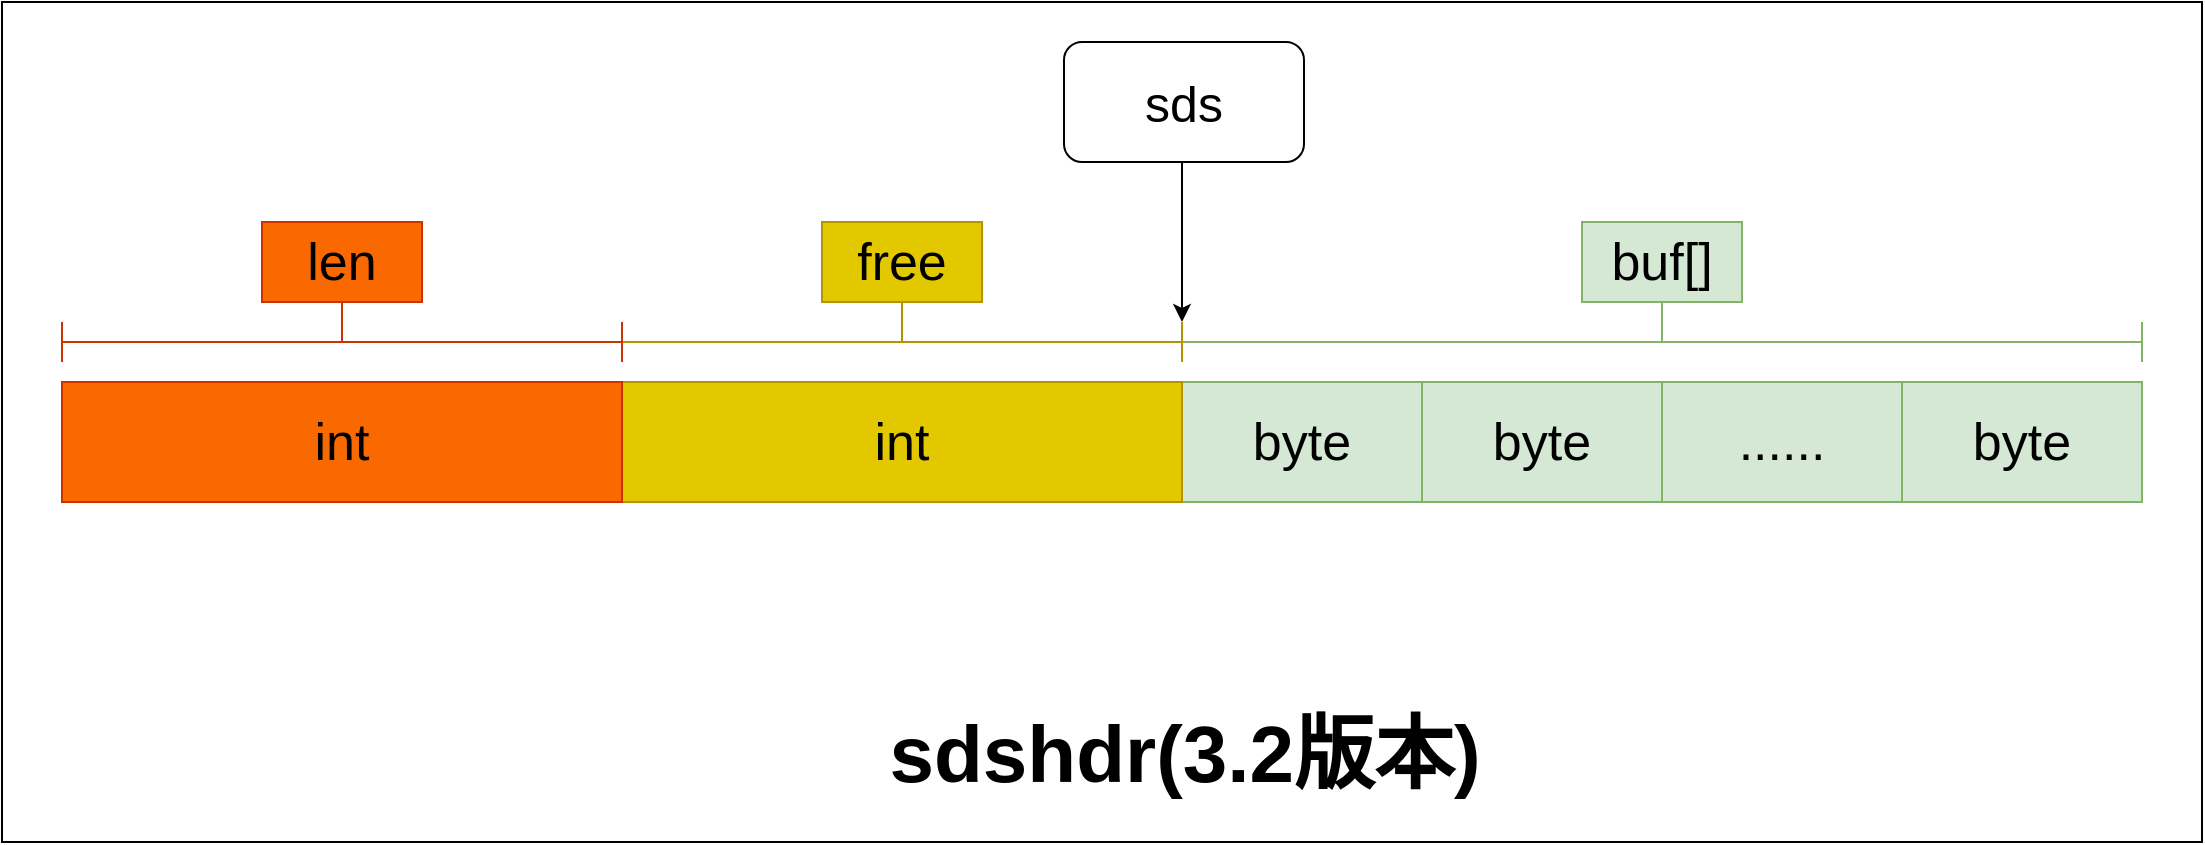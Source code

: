<mxfile version="14.6.13" type="device" pages="5"><diagram name="sdshdr" id="2MSjoZ-vF4LpHWRaCniX"><mxGraphModel dx="1913" dy="806" grid="1" gridSize="10" guides="1" tooltips="1" connect="1" arrows="1" fold="1" page="1" pageScale="1" pageWidth="827" pageHeight="1169" math="0" shadow="0"><root><mxCell id="pzpo1FbPVHvZOeS5wjVO-0"/><mxCell id="pzpo1FbPVHvZOeS5wjVO-1" parent="pzpo1FbPVHvZOeS5wjVO-0"/><mxCell id="V4ckOnyN42uvN6P5K-R8-0" value="" style="rounded=0;whiteSpace=wrap;html=1;" parent="pzpo1FbPVHvZOeS5wjVO-1" vertex="1"><mxGeometry x="-590" y="80" width="1100" height="420" as="geometry"/></mxCell><mxCell id="pzpo1FbPVHvZOeS5wjVO-2" value="byte" style="rounded=0;whiteSpace=wrap;html=1;fillColor=#d5e8d4;strokeColor=#82b366;fontSize=26;" parent="pzpo1FbPVHvZOeS5wjVO-1" vertex="1"><mxGeometry y="270" width="120" height="60" as="geometry"/></mxCell><mxCell id="pzpo1FbPVHvZOeS5wjVO-3" value="byte" style="rounded=0;whiteSpace=wrap;html=1;fillColor=#d5e8d4;strokeColor=#82b366;fontSize=26;" parent="pzpo1FbPVHvZOeS5wjVO-1" vertex="1"><mxGeometry x="120" y="270" width="120" height="60" as="geometry"/></mxCell><mxCell id="pzpo1FbPVHvZOeS5wjVO-4" value="&lt;span style=&quot;font-size: 26px;&quot;&gt;......&lt;/span&gt;" style="rounded=0;whiteSpace=wrap;html=1;fillColor=#d5e8d4;strokeColor=#82b366;fontSize=26;" parent="pzpo1FbPVHvZOeS5wjVO-1" vertex="1"><mxGeometry x="240" y="270" width="120" height="60" as="geometry"/></mxCell><mxCell id="pzpo1FbPVHvZOeS5wjVO-5" value="byte" style="rounded=0;whiteSpace=wrap;html=1;fillColor=#d5e8d4;strokeColor=#82b366;fontSize=26;" parent="pzpo1FbPVHvZOeS5wjVO-1" vertex="1"><mxGeometry x="360" y="270" width="120" height="60" as="geometry"/></mxCell><mxCell id="pzpo1FbPVHvZOeS5wjVO-6" value="" style="shape=crossbar;whiteSpace=wrap;html=1;rounded=1;fillColor=#d5e8d4;strokeColor=#82b366;" parent="pzpo1FbPVHvZOeS5wjVO-1" vertex="1"><mxGeometry y="240" width="480" height="20" as="geometry"/></mxCell><mxCell id="pzpo1FbPVHvZOeS5wjVO-7" value="" style="line;strokeWidth=1;direction=south;html=1;fillColor=#d5e8d4;strokeColor=#82b366;" parent="pzpo1FbPVHvZOeS5wjVO-1" vertex="1"><mxGeometry x="235" y="230" width="10" height="20" as="geometry"/></mxCell><mxCell id="pzpo1FbPVHvZOeS5wjVO-9" value="" style="shape=crossbar;whiteSpace=wrap;html=1;rounded=1;fillColor=#e3c800;strokeColor=#B09500;fontColor=#000000;" parent="pzpo1FbPVHvZOeS5wjVO-1" vertex="1"><mxGeometry x="-280" y="240" width="280" height="20" as="geometry"/></mxCell><mxCell id="pzpo1FbPVHvZOeS5wjVO-10" value="" style="line;strokeWidth=1;direction=south;html=1;fillColor=#e3c800;strokeColor=#B09500;fontColor=#000000;" parent="pzpo1FbPVHvZOeS5wjVO-1" vertex="1"><mxGeometry x="-145" y="230" width="10" height="20" as="geometry"/></mxCell><mxCell id="pzpo1FbPVHvZOeS5wjVO-11" value="&lt;font style=&quot;font-size: 26px&quot;&gt;buf[]&lt;/font&gt;" style="rounded=0;whiteSpace=wrap;html=1;strokeWidth=1;fillColor=#d5e8d4;strokeColor=#82b366;" parent="pzpo1FbPVHvZOeS5wjVO-1" vertex="1"><mxGeometry x="200" y="190" width="80" height="40" as="geometry"/></mxCell><mxCell id="pzpo1FbPVHvZOeS5wjVO-12" value="&lt;font style=&quot;font-size: 26px&quot;&gt;free&lt;/font&gt;" style="rounded=0;whiteSpace=wrap;html=1;strokeWidth=1;fillColor=#e3c800;strokeColor=#B09500;fontColor=#000000;" parent="pzpo1FbPVHvZOeS5wjVO-1" vertex="1"><mxGeometry x="-180" y="190" width="80" height="40" as="geometry"/></mxCell><mxCell id="pzpo1FbPVHvZOeS5wjVO-28" value="sdshdr(3.2版本)" style="text;html=1;align=center;verticalAlign=middle;resizable=0;points=[];autosize=1;strokeColor=none;fontSize=40;fontStyle=1" parent="pzpo1FbPVHvZOeS5wjVO-1" vertex="1"><mxGeometry x="-154" y="430" width="310" height="50" as="geometry"/></mxCell><mxCell id="pzpo1FbPVHvZOeS5wjVO-31" value="int" style="rounded=0;whiteSpace=wrap;html=1;fillColor=#e3c800;strokeColor=#B09500;fontSize=26;fontColor=#000000;" parent="pzpo1FbPVHvZOeS5wjVO-1" vertex="1"><mxGeometry x="-280" y="270" width="280" height="60" as="geometry"/></mxCell><mxCell id="pzpo1FbPVHvZOeS5wjVO-32" value="int" style="rounded=0;whiteSpace=wrap;html=1;fillColor=#fa6800;strokeColor=#C73500;fontSize=26;fontColor=#000000;" parent="pzpo1FbPVHvZOeS5wjVO-1" vertex="1"><mxGeometry x="-560" y="270" width="280" height="60" as="geometry"/></mxCell><mxCell id="pzpo1FbPVHvZOeS5wjVO-33" value="" style="shape=crossbar;whiteSpace=wrap;html=1;rounded=1;fillColor=#fa6800;strokeColor=#C73500;fontColor=#000000;" parent="pzpo1FbPVHvZOeS5wjVO-1" vertex="1"><mxGeometry x="-560" y="240" width="280" height="20" as="geometry"/></mxCell><mxCell id="pzpo1FbPVHvZOeS5wjVO-34" value="" style="line;strokeWidth=1;direction=south;html=1;fillColor=#fa6800;strokeColor=#C73500;fontColor=#000000;" parent="pzpo1FbPVHvZOeS5wjVO-1" vertex="1"><mxGeometry x="-425" y="230" width="10" height="20" as="geometry"/></mxCell><mxCell id="pzpo1FbPVHvZOeS5wjVO-35" value="&lt;font style=&quot;font-size: 26px&quot;&gt;len&lt;/font&gt;" style="rounded=0;whiteSpace=wrap;html=1;strokeWidth=1;fillColor=#fa6800;strokeColor=#C73500;fontColor=#000000;" parent="pzpo1FbPVHvZOeS5wjVO-1" vertex="1"><mxGeometry x="-460" y="190" width="80" height="40" as="geometry"/></mxCell><mxCell id="9eRJa3j8ynMV4EvzaJ-_-0" value="" style="endArrow=classic;html=1;fontSize=25;" parent="pzpo1FbPVHvZOeS5wjVO-1" edge="1"><mxGeometry width="50" height="50" relative="1" as="geometry"><mxPoint y="160" as="sourcePoint"/><mxPoint y="240" as="targetPoint"/></mxGeometry></mxCell><mxCell id="9eRJa3j8ynMV4EvzaJ-_-3" value="sds" style="rounded=1;whiteSpace=wrap;html=1;fontSize=25;" parent="pzpo1FbPVHvZOeS5wjVO-1" vertex="1"><mxGeometry x="-59" y="100" width="120" height="60" as="geometry"/></mxCell></root></mxGraphModel></diagram><diagram id="qg0SkP88MYMAP110nfMS" name="sdshdr5"><mxGraphModel dx="2500" dy="896" grid="1" gridSize="10" guides="1" tooltips="1" connect="1" arrows="1" fold="1" page="1" pageScale="1" pageWidth="827" pageHeight="1169" math="0" shadow="0"><root><mxCell id="0"/><mxCell id="1" parent="0"/><mxCell id="TffsrV82GHXBPlZpW_ZV-2" value="" style="rounded=0;whiteSpace=wrap;html=1;" vertex="1" parent="1"><mxGeometry x="-580" y="120" width="1120" height="730" as="geometry"/></mxCell><mxCell id="WV81_5AQ1dYm98cm-S4--6" value="byte" style="rounded=0;whiteSpace=wrap;html=1;fillColor=#d5e8d4;strokeColor=#82b366;fontSize=26;" parent="1" vertex="1"><mxGeometry x="40" y="310" width="120" height="60" as="geometry"/></mxCell><mxCell id="WV81_5AQ1dYm98cm-S4--7" value="byte" style="rounded=0;whiteSpace=wrap;html=1;fillColor=#d5e8d4;strokeColor=#82b366;fontSize=26;" parent="1" vertex="1"><mxGeometry x="160" y="310" width="120" height="60" as="geometry"/></mxCell><mxCell id="WV81_5AQ1dYm98cm-S4--8" value="&lt;span style=&quot;font-size: 26px;&quot;&gt;......&lt;/span&gt;" style="rounded=0;whiteSpace=wrap;html=1;fillColor=#d5e8d4;strokeColor=#82b366;fontSize=26;" parent="1" vertex="1"><mxGeometry x="280" y="310" width="120" height="60" as="geometry"/></mxCell><mxCell id="WV81_5AQ1dYm98cm-S4--9" value="byte" style="rounded=0;whiteSpace=wrap;html=1;fillColor=#d5e8d4;strokeColor=#82b366;fontSize=26;" parent="1" vertex="1"><mxGeometry x="400" y="310" width="120" height="60" as="geometry"/></mxCell><mxCell id="WV81_5AQ1dYm98cm-S4--10" value="" style="shape=crossbar;whiteSpace=wrap;html=1;rounded=1;fillColor=#d5e8d4;strokeColor=#82b366;" parent="1" vertex="1"><mxGeometry x="40" y="280" width="480" height="20" as="geometry"/></mxCell><mxCell id="WV81_5AQ1dYm98cm-S4--12" value="" style="line;strokeWidth=1;direction=south;html=1;fillColor=#d5e8d4;strokeColor=#82b366;" parent="1" vertex="1"><mxGeometry x="275" y="270" width="10" height="20" as="geometry"/></mxCell><mxCell id="WV81_5AQ1dYm98cm-S4--14" value="byte" style="rounded=0;whiteSpace=wrap;html=1;fillColor=#f8cecc;strokeColor=#b85450;fontSize=26;" parent="1" vertex="1"><mxGeometry x="-80" y="310" width="120" height="60" as="geometry"/></mxCell><mxCell id="WV81_5AQ1dYm98cm-S4--15" value="" style="shape=crossbar;whiteSpace=wrap;html=1;rounded=1;fillColor=#f8cecc;strokeColor=#b85450;" parent="1" vertex="1"><mxGeometry x="-80" y="280" width="120" height="20" as="geometry"/></mxCell><mxCell id="WV81_5AQ1dYm98cm-S4--16" value="" style="line;strokeWidth=1;direction=south;html=1;fillColor=#f8cecc;strokeColor=#b85450;" parent="1" vertex="1"><mxGeometry x="-25" y="270" width="10" height="20" as="geometry"/></mxCell><mxCell id="WV81_5AQ1dYm98cm-S4--17" value="&lt;font style=&quot;font-size: 26px&quot;&gt;buf[]&lt;/font&gt;" style="rounded=0;whiteSpace=wrap;html=1;strokeWidth=1;fillColor=#d5e8d4;strokeColor=#82b366;" parent="1" vertex="1"><mxGeometry x="240" y="230" width="80" height="40" as="geometry"/></mxCell><mxCell id="WV81_5AQ1dYm98cm-S4--18" value="&lt;font style=&quot;font-size: 26px&quot;&gt;flags&lt;/font&gt;" style="rounded=0;whiteSpace=wrap;html=1;strokeWidth=1;fillColor=#f8cecc;strokeColor=#b85450;" parent="1" vertex="1"><mxGeometry x="-60" y="230" width="80" height="40" as="geometry"/></mxCell><mxCell id="WV81_5AQ1dYm98cm-S4--19" value="bit" style="rounded=0;whiteSpace=wrap;html=1;fillColor=#e1d5e7;strokeColor=#9673a6;fontSize=26;" parent="1" vertex="1"><mxGeometry x="-560" y="585" width="120" height="60" as="geometry"/></mxCell><mxCell id="WV81_5AQ1dYm98cm-S4--20" value="bit" style="rounded=0;whiteSpace=wrap;html=1;fillColor=#e1d5e7;strokeColor=#9673a6;fontSize=26;" parent="1" vertex="1"><mxGeometry x="-440" y="585" width="120" height="60" as="geometry"/></mxCell><mxCell id="WV81_5AQ1dYm98cm-S4--21" value="bit" style="rounded=0;whiteSpace=wrap;html=1;fillColor=#e1d5e7;strokeColor=#9673a6;fontSize=26;" parent="1" vertex="1"><mxGeometry x="-320" y="585" width="120" height="60" as="geometry"/></mxCell><mxCell id="WV81_5AQ1dYm98cm-S4--22" value="0" style="rounded=0;whiteSpace=wrap;html=1;fillColor=#ffe6cc;strokeColor=#d79b00;fontSize=26;" parent="1" vertex="1"><mxGeometry x="280" y="585" width="120" height="60" as="geometry"/></mxCell><mxCell id="WV81_5AQ1dYm98cm-S4--23" value="bit" style="rounded=0;whiteSpace=wrap;html=1;fillColor=#e1d5e7;strokeColor=#9673a6;fontSize=26;" parent="1" vertex="1"><mxGeometry x="-200" y="585" width="120" height="60" as="geometry"/></mxCell><mxCell id="WV81_5AQ1dYm98cm-S4--24" value="bit" style="rounded=0;whiteSpace=wrap;html=1;fillColor=#e1d5e7;strokeColor=#9673a6;fontSize=26;" parent="1" vertex="1"><mxGeometry x="-80" y="585" width="120" height="60" as="geometry"/></mxCell><mxCell id="WV81_5AQ1dYm98cm-S4--25" value="0" style="rounded=0;whiteSpace=wrap;html=1;fillColor=#ffe6cc;strokeColor=#d79b00;fontSize=26;" parent="1" vertex="1"><mxGeometry x="160" y="585" width="120" height="60" as="geometry"/></mxCell><mxCell id="WV81_5AQ1dYm98cm-S4--26" value="0" style="rounded=0;whiteSpace=wrap;html=1;fillColor=#ffe6cc;strokeColor=#d79b00;fontSize=26;" parent="1" vertex="1"><mxGeometry x="40" y="585" width="120" height="60" as="geometry"/></mxCell><mxCell id="WV81_5AQ1dYm98cm-S4--29" value="" style="shape=crossbar;whiteSpace=wrap;html=1;rounded=1;fillColor=#e1d5e7;strokeColor=#9673a6;" parent="1" vertex="1"><mxGeometry x="-560" y="655" width="600" height="20" as="geometry"/></mxCell><mxCell id="WV81_5AQ1dYm98cm-S4--30" value="" style="line;strokeWidth=1;direction=south;html=1;fillColor=#e1d5e7;strokeColor=#9673a6;" parent="1" vertex="1"><mxGeometry x="-265" y="665" width="10" height="20" as="geometry"/></mxCell><mxCell id="WV81_5AQ1dYm98cm-S4--32" value="" style="shape=crossbar;whiteSpace=wrap;html=1;rounded=1;fillColor=#ffe6cc;strokeColor=#d79b00;" parent="1" vertex="1"><mxGeometry x="40" y="655" width="360" height="20" as="geometry"/></mxCell><mxCell id="WV81_5AQ1dYm98cm-S4--33" value="" style="line;strokeWidth=1;direction=south;html=1;fillColor=#ffe6cc;strokeColor=#d79b00;" parent="1" vertex="1"><mxGeometry x="215" y="665" width="10" height="20" as="geometry"/></mxCell><mxCell id="WV81_5AQ1dYm98cm-S4--36" value="" style="edgeStyle=elbowEdgeStyle;elbow=vertical;endArrow=classic;html=1;fontSize=26;exitX=0.5;exitY=0.5;exitDx=0;exitDy=0;entryX=0.5;entryY=0.5;entryDx=0;entryDy=0;entryPerimeter=0;exitPerimeter=0;" parent="1" source="WV81_5AQ1dYm98cm-S4--42" target="WV81_5AQ1dYm98cm-S4--40" edge="1"><mxGeometry width="50" height="50" relative="1" as="geometry"><mxPoint x="-40" y="430" as="sourcePoint"/><mxPoint x="-80.0" y="540" as="targetPoint"/></mxGeometry></mxCell><mxCell id="WV81_5AQ1dYm98cm-S4--37" value="&lt;font style=&quot;font-size: 26px&quot;&gt;type&lt;/font&gt;" style="rounded=0;whiteSpace=wrap;html=1;strokeWidth=1;fillColor=#ffe6cc;strokeColor=#d79b00;" parent="1" vertex="1"><mxGeometry x="180" y="685" width="80" height="40" as="geometry"/></mxCell><mxCell id="WV81_5AQ1dYm98cm-S4--38" value="&lt;font style=&quot;font-size: 26px&quot;&gt;len&lt;/font&gt;" style="rounded=0;whiteSpace=wrap;html=1;strokeWidth=1;fillColor=#e1d5e7;strokeColor=#9673a6;" parent="1" vertex="1"><mxGeometry x="-300" y="685" width="80" height="40" as="geometry"/></mxCell><mxCell id="WV81_5AQ1dYm98cm-S4--39" value="sdshdr5" style="text;html=1;align=center;verticalAlign=middle;resizable=0;points=[];autosize=1;strokeColor=none;fontSize=40;fontStyle=1" parent="1" vertex="1"><mxGeometry x="-84" y="790" width="170" height="50" as="geometry"/></mxCell><mxCell id="WV81_5AQ1dYm98cm-S4--40" value="" style="shape=crossbar;whiteSpace=wrap;html=1;rounded=1;fillColor=#000000;" parent="1" vertex="1"><mxGeometry x="-560" y="550" width="960" height="20" as="geometry"/></mxCell><mxCell id="WV81_5AQ1dYm98cm-S4--42" value="" style="shape=crossbar;whiteSpace=wrap;html=1;rounded=1;fillColor=#f8cecc;strokeColor=#b85450;" parent="1" vertex="1"><mxGeometry x="-80" y="380" width="120" height="20" as="geometry"/></mxCell><mxCell id="zrvc9ZxsmaCbb4Ec0gVY-1" value="" style="endArrow=classic;html=1;fontSize=25;entryX=1;entryY=0;entryDx=0;entryDy=0;entryPerimeter=0;" parent="1" target="WV81_5AQ1dYm98cm-S4--15" edge="1"><mxGeometry width="50" height="50" relative="1" as="geometry"><mxPoint x="40" y="200" as="sourcePoint"/><mxPoint x="44" y="280" as="targetPoint"/></mxGeometry></mxCell><mxCell id="zrvc9ZxsmaCbb4Ec0gVY-2" value="sds" style="rounded=1;whiteSpace=wrap;html=1;fontSize=25;" parent="1" vertex="1"><mxGeometry x="-20" y="140" width="120" height="60" as="geometry"/></mxCell></root></mxGraphModel></diagram><diagram name="sdshdr8" id="Ro-BkQa8VIn42dcVOhib"><mxGraphModel dx="2858" dy="1089" grid="1" gridSize="10" guides="1" tooltips="1" connect="1" arrows="1" fold="1" page="1" pageScale="1" pageWidth="827" pageHeight="1169" math="0" shadow="0"><root><mxCell id="E9-5doNBXKEONb1Nt9md-0"/><mxCell id="E9-5doNBXKEONb1Nt9md-1" parent="E9-5doNBXKEONb1Nt9md-0"/><mxCell id="-TJ6K68DXBGtsIhTEWb2-0" value="" style="rounded=0;whiteSpace=wrap;html=1;" vertex="1" parent="E9-5doNBXKEONb1Nt9md-1"><mxGeometry x="-580" y="120" width="1130" height="730" as="geometry"/></mxCell><mxCell id="E9-5doNBXKEONb1Nt9md-2" value="byte" style="rounded=0;whiteSpace=wrap;html=1;fillColor=#d5e8d4;strokeColor=#82b366;fontSize=26;" parent="E9-5doNBXKEONb1Nt9md-1" vertex="1"><mxGeometry x="40" y="310" width="120" height="60" as="geometry"/></mxCell><mxCell id="E9-5doNBXKEONb1Nt9md-3" value="byte" style="rounded=0;whiteSpace=wrap;html=1;fillColor=#d5e8d4;strokeColor=#82b366;fontSize=26;" parent="E9-5doNBXKEONb1Nt9md-1" vertex="1"><mxGeometry x="160" y="310" width="120" height="60" as="geometry"/></mxCell><mxCell id="E9-5doNBXKEONb1Nt9md-4" value="&lt;span style=&quot;font-size: 26px;&quot;&gt;......&lt;/span&gt;" style="rounded=0;whiteSpace=wrap;html=1;fillColor=#d5e8d4;strokeColor=#82b366;fontSize=26;" parent="E9-5doNBXKEONb1Nt9md-1" vertex="1"><mxGeometry x="280" y="310" width="120" height="60" as="geometry"/></mxCell><mxCell id="E9-5doNBXKEONb1Nt9md-5" value="byte" style="rounded=0;whiteSpace=wrap;html=1;fillColor=#d5e8d4;strokeColor=#82b366;fontSize=26;" parent="E9-5doNBXKEONb1Nt9md-1" vertex="1"><mxGeometry x="400" y="310" width="120" height="60" as="geometry"/></mxCell><mxCell id="E9-5doNBXKEONb1Nt9md-6" value="" style="shape=crossbar;whiteSpace=wrap;html=1;rounded=1;fillColor=#d5e8d4;strokeColor=#82b366;" parent="E9-5doNBXKEONb1Nt9md-1" vertex="1"><mxGeometry x="40" y="280" width="480" height="20" as="geometry"/></mxCell><mxCell id="E9-5doNBXKEONb1Nt9md-7" value="" style="line;strokeWidth=1;direction=south;html=1;fillColor=#d5e8d4;strokeColor=#82b366;" parent="E9-5doNBXKEONb1Nt9md-1" vertex="1"><mxGeometry x="275" y="270" width="10" height="20" as="geometry"/></mxCell><mxCell id="E9-5doNBXKEONb1Nt9md-8" value="byte" style="rounded=0;whiteSpace=wrap;html=1;fillColor=#f8cecc;strokeColor=#b85450;fontSize=26;" parent="E9-5doNBXKEONb1Nt9md-1" vertex="1"><mxGeometry x="-80" y="310" width="120" height="60" as="geometry"/></mxCell><mxCell id="E9-5doNBXKEONb1Nt9md-9" value="" style="shape=crossbar;whiteSpace=wrap;html=1;rounded=1;fillColor=#f8cecc;strokeColor=#b85450;" parent="E9-5doNBXKEONb1Nt9md-1" vertex="1"><mxGeometry x="-80" y="280" width="120" height="20" as="geometry"/></mxCell><mxCell id="E9-5doNBXKEONb1Nt9md-10" value="" style="line;strokeWidth=1;direction=south;html=1;fillColor=#f8cecc;strokeColor=#b85450;" parent="E9-5doNBXKEONb1Nt9md-1" vertex="1"><mxGeometry x="-25" y="270" width="10" height="20" as="geometry"/></mxCell><mxCell id="E9-5doNBXKEONb1Nt9md-11" value="&lt;font style=&quot;font-size: 26px&quot;&gt;buf[]&lt;/font&gt;" style="rounded=0;whiteSpace=wrap;html=1;strokeWidth=1;fillColor=#d5e8d4;strokeColor=#82b366;" parent="E9-5doNBXKEONb1Nt9md-1" vertex="1"><mxGeometry x="240" y="230" width="80" height="40" as="geometry"/></mxCell><mxCell id="E9-5doNBXKEONb1Nt9md-12" value="&lt;font style=&quot;font-size: 26px&quot;&gt;flags&lt;/font&gt;" style="rounded=0;whiteSpace=wrap;html=1;strokeWidth=1;fillColor=#f8cecc;strokeColor=#b85450;" parent="E9-5doNBXKEONb1Nt9md-1" vertex="1"><mxGeometry x="-60" y="230" width="80" height="40" as="geometry"/></mxCell><mxCell id="E9-5doNBXKEONb1Nt9md-13" value="bit" style="rounded=0;whiteSpace=wrap;html=1;fillColor=#e1d5e7;strokeColor=#9673a6;fontSize=26;" parent="E9-5doNBXKEONb1Nt9md-1" vertex="1"><mxGeometry x="-560" y="585" width="120" height="60" as="geometry"/></mxCell><mxCell id="E9-5doNBXKEONb1Nt9md-14" value="bit" style="rounded=0;whiteSpace=wrap;html=1;fillColor=#e1d5e7;strokeColor=#9673a6;fontSize=26;" parent="E9-5doNBXKEONb1Nt9md-1" vertex="1"><mxGeometry x="-440" y="585" width="120" height="60" as="geometry"/></mxCell><mxCell id="E9-5doNBXKEONb1Nt9md-15" value="bit" style="rounded=0;whiteSpace=wrap;html=1;fillColor=#e1d5e7;strokeColor=#9673a6;fontSize=26;" parent="E9-5doNBXKEONb1Nt9md-1" vertex="1"><mxGeometry x="-320" y="585" width="120" height="60" as="geometry"/></mxCell><mxCell id="E9-5doNBXKEONb1Nt9md-16" value="1" style="rounded=0;whiteSpace=wrap;html=1;fillColor=#ffe6cc;strokeColor=#d79b00;fontSize=26;" parent="E9-5doNBXKEONb1Nt9md-1" vertex="1"><mxGeometry x="280" y="585" width="120" height="60" as="geometry"/></mxCell><mxCell id="E9-5doNBXKEONb1Nt9md-17" value="bit" style="rounded=0;whiteSpace=wrap;html=1;fillColor=#e1d5e7;strokeColor=#9673a6;fontSize=26;" parent="E9-5doNBXKEONb1Nt9md-1" vertex="1"><mxGeometry x="-200" y="585" width="120" height="60" as="geometry"/></mxCell><mxCell id="E9-5doNBXKEONb1Nt9md-18" value="bit" style="rounded=0;whiteSpace=wrap;html=1;fillColor=#e1d5e7;strokeColor=#9673a6;fontSize=26;" parent="E9-5doNBXKEONb1Nt9md-1" vertex="1"><mxGeometry x="-80" y="585" width="120" height="60" as="geometry"/></mxCell><mxCell id="E9-5doNBXKEONb1Nt9md-19" value="0" style="rounded=0;whiteSpace=wrap;html=1;fillColor=#ffe6cc;strokeColor=#d79b00;fontSize=26;" parent="E9-5doNBXKEONb1Nt9md-1" vertex="1"><mxGeometry x="160" y="585" width="120" height="60" as="geometry"/></mxCell><mxCell id="E9-5doNBXKEONb1Nt9md-20" value="0" style="rounded=0;whiteSpace=wrap;html=1;fillColor=#ffe6cc;strokeColor=#d79b00;fontSize=26;" parent="E9-5doNBXKEONb1Nt9md-1" vertex="1"><mxGeometry x="40" y="585" width="120" height="60" as="geometry"/></mxCell><mxCell id="E9-5doNBXKEONb1Nt9md-21" value="" style="shape=crossbar;whiteSpace=wrap;html=1;rounded=1;fillColor=#e1d5e7;strokeColor=#9673a6;" parent="E9-5doNBXKEONb1Nt9md-1" vertex="1"><mxGeometry x="-560" y="655" width="600" height="20" as="geometry"/></mxCell><mxCell id="E9-5doNBXKEONb1Nt9md-22" value="" style="line;strokeWidth=1;direction=south;html=1;fillColor=#e1d5e7;strokeColor=#9673a6;" parent="E9-5doNBXKEONb1Nt9md-1" vertex="1"><mxGeometry x="-265" y="665" width="10" height="20" as="geometry"/></mxCell><mxCell id="E9-5doNBXKEONb1Nt9md-23" value="" style="shape=crossbar;whiteSpace=wrap;html=1;rounded=1;fillColor=#ffe6cc;strokeColor=#d79b00;" parent="E9-5doNBXKEONb1Nt9md-1" vertex="1"><mxGeometry x="40" y="655" width="360" height="20" as="geometry"/></mxCell><mxCell id="E9-5doNBXKEONb1Nt9md-24" value="" style="line;strokeWidth=1;direction=south;html=1;fillColor=#ffe6cc;strokeColor=#d79b00;" parent="E9-5doNBXKEONb1Nt9md-1" vertex="1"><mxGeometry x="215" y="665" width="10" height="20" as="geometry"/></mxCell><mxCell id="E9-5doNBXKEONb1Nt9md-25" value="" style="edgeStyle=elbowEdgeStyle;elbow=vertical;endArrow=classic;html=1;fontSize=26;exitX=0.5;exitY=0.5;exitDx=0;exitDy=0;entryX=0.5;entryY=0.5;entryDx=0;entryDy=0;entryPerimeter=0;exitPerimeter=0;" parent="E9-5doNBXKEONb1Nt9md-1" source="E9-5doNBXKEONb1Nt9md-30" target="E9-5doNBXKEONb1Nt9md-29" edge="1"><mxGeometry width="50" height="50" relative="1" as="geometry"><mxPoint x="-40" y="430" as="sourcePoint"/><mxPoint x="-80.0" y="540" as="targetPoint"/></mxGeometry></mxCell><mxCell id="E9-5doNBXKEONb1Nt9md-26" value="&lt;font style=&quot;font-size: 26px&quot;&gt;type&lt;/font&gt;" style="rounded=0;whiteSpace=wrap;html=1;strokeWidth=1;fillColor=#ffe6cc;strokeColor=#d79b00;" parent="E9-5doNBXKEONb1Nt9md-1" vertex="1"><mxGeometry x="180" y="685" width="80" height="40" as="geometry"/></mxCell><mxCell id="E9-5doNBXKEONb1Nt9md-27" value="&lt;font style=&quot;font-size: 26px&quot;&gt;未使用&lt;/font&gt;" style="rounded=0;whiteSpace=wrap;html=1;strokeWidth=1;fillColor=#e1d5e7;strokeColor=#9673a6;" parent="E9-5doNBXKEONb1Nt9md-1" vertex="1"><mxGeometry x="-310" y="685" width="100" height="40" as="geometry"/></mxCell><mxCell id="E9-5doNBXKEONb1Nt9md-28" value="sdshdr8" style="text;html=1;align=center;verticalAlign=middle;resizable=0;points=[];autosize=1;strokeColor=none;fontSize=40;fontStyle=1" parent="E9-5doNBXKEONb1Nt9md-1" vertex="1"><mxGeometry x="-84" y="790" width="170" height="50" as="geometry"/></mxCell><mxCell id="E9-5doNBXKEONb1Nt9md-29" value="" style="shape=crossbar;whiteSpace=wrap;html=1;rounded=1;fillColor=#000000;" parent="E9-5doNBXKEONb1Nt9md-1" vertex="1"><mxGeometry x="-560" y="550" width="960" height="20" as="geometry"/></mxCell><mxCell id="E9-5doNBXKEONb1Nt9md-30" value="" style="shape=crossbar;whiteSpace=wrap;html=1;rounded=1;fillColor=#f8cecc;strokeColor=#b85450;" parent="E9-5doNBXKEONb1Nt9md-1" vertex="1"><mxGeometry x="-80" y="380" width="120" height="20" as="geometry"/></mxCell><mxCell id="E9-5doNBXKEONb1Nt9md-31" value="uint8" style="rounded=0;whiteSpace=wrap;html=1;fillColor=#60a917;strokeColor=#2D7600;fontSize=26;fontColor=#ffffff;" parent="E9-5doNBXKEONb1Nt9md-1" vertex="1"><mxGeometry x="-280" y="310" width="200" height="60" as="geometry"/></mxCell><mxCell id="E9-5doNBXKEONb1Nt9md-32" value="uint8" style="rounded=0;whiteSpace=wrap;html=1;fillColor=#a20025;strokeColor=#6F0000;fontSize=26;fontColor=#ffffff;" parent="E9-5doNBXKEONb1Nt9md-1" vertex="1"><mxGeometry x="-480" y="310" width="200" height="60" as="geometry"/></mxCell><mxCell id="E9-5doNBXKEONb1Nt9md-33" value="" style="shape=crossbar;whiteSpace=wrap;html=1;rounded=1;fillColor=#60a917;strokeColor=#2D7600;fontColor=#ffffff;" parent="E9-5doNBXKEONb1Nt9md-1" vertex="1"><mxGeometry x="-280" y="280" width="200" height="20" as="geometry"/></mxCell><mxCell id="E9-5doNBXKEONb1Nt9md-34" value="" style="line;strokeWidth=1;direction=south;html=1;fillColor=#60a917;strokeColor=#2D7600;fontColor=#ffffff;" parent="E9-5doNBXKEONb1Nt9md-1" vertex="1"><mxGeometry x="-185" y="270" width="10" height="20" as="geometry"/></mxCell><mxCell id="E9-5doNBXKEONb1Nt9md-35" value="&lt;font style=&quot;font-size: 26px&quot;&gt;alloc&lt;/font&gt;" style="rounded=0;whiteSpace=wrap;html=1;strokeWidth=1;fillColor=#60a917;strokeColor=#2D7600;fontColor=#ffffff;" parent="E9-5doNBXKEONb1Nt9md-1" vertex="1"><mxGeometry x="-220" y="230" width="80" height="40" as="geometry"/></mxCell><mxCell id="E9-5doNBXKEONb1Nt9md-39" value="" style="shape=crossbar;whiteSpace=wrap;html=1;rounded=1;fillColor=#a20025;strokeColor=#6F0000;fontColor=#ffffff;" parent="E9-5doNBXKEONb1Nt9md-1" vertex="1"><mxGeometry x="-480" y="280" width="200" height="20" as="geometry"/></mxCell><mxCell id="E9-5doNBXKEONb1Nt9md-40" value="" style="line;strokeWidth=1;direction=south;html=1;fillColor=#a20025;strokeColor=#6F0000;fontColor=#ffffff;" parent="E9-5doNBXKEONb1Nt9md-1" vertex="1"><mxGeometry x="-385" y="270" width="10" height="20" as="geometry"/></mxCell><mxCell id="E9-5doNBXKEONb1Nt9md-41" value="&lt;font style=&quot;font-size: 26px&quot;&gt;len&lt;/font&gt;" style="rounded=0;whiteSpace=wrap;html=1;strokeWidth=1;fillColor=#a20025;strokeColor=#6F0000;fontColor=#ffffff;" parent="E9-5doNBXKEONb1Nt9md-1" vertex="1"><mxGeometry x="-420" y="230" width="80" height="40" as="geometry"/></mxCell><mxCell id="v_zVEuG5mdSyE1KpSW8e-0" value="" style="endArrow=classic;html=1;fontSize=25;" parent="E9-5doNBXKEONb1Nt9md-1" edge="1"><mxGeometry width="50" height="50" relative="1" as="geometry"><mxPoint x="40" y="200" as="sourcePoint"/><mxPoint x="40" y="280" as="targetPoint"/></mxGeometry></mxCell><mxCell id="v_zVEuG5mdSyE1KpSW8e-1" value="sds" style="rounded=1;whiteSpace=wrap;html=1;fontSize=25;" parent="E9-5doNBXKEONb1Nt9md-1" vertex="1"><mxGeometry x="-19" y="140" width="120" height="60" as="geometry"/></mxCell></root></mxGraphModel></diagram><diagram id="UDFlh9Sjn0XfLUNxhqOd" name="datatype"><mxGraphModel dx="1422" dy="762" grid="1" gridSize="10" guides="1" tooltips="1" connect="1" arrows="1" fold="1" page="1" pageScale="1" pageWidth="827" pageHeight="1169" math="0" shadow="0"><root><mxCell id="BD5w0wUGbFNf4I-DWgKh-0"/><mxCell id="BD5w0wUGbFNf4I-DWgKh-1" parent="BD5w0wUGbFNf4I-DWgKh-0"/><mxCell id="5RYBiBIXS_TVr_JdtZlJ-0" value="" style="rounded=0;whiteSpace=wrap;html=1;fontStyle=1;fontSize=14;" vertex="1" parent="BD5w0wUGbFNf4I-DWgKh-1"><mxGeometry x="100" y="50" width="570" height="460" as="geometry"/></mxCell><mxCell id="BD5w0wUGbFNf4I-DWgKh-2" value="数据类型" style="rounded=0;whiteSpace=wrap;html=1;fontStyle=1;fontSize=14;" vertex="1" parent="BD5w0wUGbFNf4I-DWgKh-1"><mxGeometry x="120" y="250" width="120" height="60" as="geometry"/></mxCell><mxCell id="BD5w0wUGbFNf4I-DWgKh-3" value="" style="endArrow=none;html=1;fontStyle=1;fontSize=14;" edge="1" parent="BD5w0wUGbFNf4I-DWgKh-1"><mxGeometry width="50" height="50" relative="1" as="geometry"><mxPoint x="280" y="460" as="sourcePoint"/><mxPoint x="280" y="120" as="targetPoint"/></mxGeometry></mxCell><mxCell id="BD5w0wUGbFNf4I-DWgKh-4" value="" style="endArrow=classic;html=1;fontStyle=1;fontSize=14;" edge="1" parent="BD5w0wUGbFNf4I-DWgKh-1"><mxGeometry width="50" height="50" relative="1" as="geometry"><mxPoint x="280" y="120" as="sourcePoint"/><mxPoint x="320" y="120" as="targetPoint"/></mxGeometry></mxCell><mxCell id="BD5w0wUGbFNf4I-DWgKh-5" value="" style="endArrow=none;html=1;fontStyle=1;fontSize=14;" edge="1" parent="BD5w0wUGbFNf4I-DWgKh-1"><mxGeometry width="50" height="50" relative="1" as="geometry"><mxPoint x="240" y="280" as="sourcePoint"/><mxPoint x="280" y="280" as="targetPoint"/></mxGeometry></mxCell><mxCell id="BD5w0wUGbFNf4I-DWgKh-6" value="string" style="rounded=0;whiteSpace=wrap;html=1;fontStyle=1;fontSize=14;" vertex="1" parent="BD5w0wUGbFNf4I-DWgKh-1"><mxGeometry x="320" y="100" width="120" height="40" as="geometry"/></mxCell><mxCell id="BD5w0wUGbFNf4I-DWgKh-7" value="" style="endArrow=classic;html=1;fontStyle=1;fontSize=14;" edge="1" parent="BD5w0wUGbFNf4I-DWgKh-1"><mxGeometry width="50" height="50" relative="1" as="geometry"><mxPoint x="280" y="220" as="sourcePoint"/><mxPoint x="320" y="220" as="targetPoint"/></mxGeometry></mxCell><mxCell id="BD5w0wUGbFNf4I-DWgKh-8" value="hash" style="rounded=0;whiteSpace=wrap;html=1;fontStyle=1;fontSize=14;" vertex="1" parent="BD5w0wUGbFNf4I-DWgKh-1"><mxGeometry x="320" y="200" width="120" height="40" as="geometry"/></mxCell><mxCell id="BD5w0wUGbFNf4I-DWgKh-9" value="" style="endArrow=classic;html=1;fontStyle=1;fontSize=14;" edge="1" parent="BD5w0wUGbFNf4I-DWgKh-1"><mxGeometry width="50" height="50" relative="1" as="geometry"><mxPoint x="280" y="300" as="sourcePoint"/><mxPoint x="320" y="300" as="targetPoint"/></mxGeometry></mxCell><mxCell id="BD5w0wUGbFNf4I-DWgKh-11" value="" style="endArrow=classic;html=1;fontStyle=1;fontSize=14;" edge="1" parent="BD5w0wUGbFNf4I-DWgKh-1"><mxGeometry width="50" height="50" relative="1" as="geometry"><mxPoint x="280" y="380" as="sourcePoint"/><mxPoint x="320" y="380" as="targetPoint"/></mxGeometry></mxCell><mxCell id="BD5w0wUGbFNf4I-DWgKh-13" value="" style="endArrow=classic;html=1;fontStyle=1;fontSize=14;" edge="1" parent="BD5w0wUGbFNf4I-DWgKh-1"><mxGeometry width="50" height="50" relative="1" as="geometry"><mxPoint x="280" y="460" as="sourcePoint"/><mxPoint x="320" y="460" as="targetPoint"/></mxGeometry></mxCell><mxCell id="BD5w0wUGbFNf4I-DWgKh-15" value="" style="endArrow=classic;html=1;fontStyle=1;fontSize=14;" edge="1" parent="BD5w0wUGbFNf4I-DWgKh-1"><mxGeometry width="50" height="50" relative="1" as="geometry"><mxPoint x="440" y="119.83" as="sourcePoint"/><mxPoint x="520" y="120" as="targetPoint"/></mxGeometry></mxCell><mxCell id="BD5w0wUGbFNf4I-DWgKh-16" value="" style="endArrow=none;html=1;fontStyle=1;fontSize=14;" edge="1" parent="BD5w0wUGbFNf4I-DWgKh-1"><mxGeometry width="50" height="50" relative="1" as="geometry"><mxPoint x="480" y="160" as="sourcePoint"/><mxPoint x="480" y="80" as="targetPoint"/></mxGeometry></mxCell><mxCell id="BD5w0wUGbFNf4I-DWgKh-17" value="int" style="rounded=1;whiteSpace=wrap;html=1;fontStyle=1;fontSize=14;" vertex="1" parent="BD5w0wUGbFNf4I-DWgKh-1"><mxGeometry x="520" y="70" width="120" height="20" as="geometry"/></mxCell><mxCell id="BD5w0wUGbFNf4I-DWgKh-18" value="" style="endArrow=classic;html=1;fontStyle=1;fontSize=14;" edge="1" parent="BD5w0wUGbFNf4I-DWgKh-1"><mxGeometry width="50" height="50" relative="1" as="geometry"><mxPoint x="480" y="80.0" as="sourcePoint"/><mxPoint x="520" y="80" as="targetPoint"/></mxGeometry></mxCell><mxCell id="BD5w0wUGbFNf4I-DWgKh-19" value="raw" style="rounded=1;whiteSpace=wrap;html=1;fontStyle=1;fontSize=14;" vertex="1" parent="BD5w0wUGbFNf4I-DWgKh-1"><mxGeometry x="520" y="150" width="120" height="20" as="geometry"/></mxCell><mxCell id="BD5w0wUGbFNf4I-DWgKh-20" value="" style="endArrow=classic;html=1;fontStyle=1;fontSize=14;" edge="1" parent="BD5w0wUGbFNf4I-DWgKh-1"><mxGeometry width="50" height="50" relative="1" as="geometry"><mxPoint x="480" y="160" as="sourcePoint"/><mxPoint x="520" y="160" as="targetPoint"/></mxGeometry></mxCell><mxCell id="BD5w0wUGbFNf4I-DWgKh-21" value="embstr" style="rounded=1;whiteSpace=wrap;html=1;fontStyle=1;fontSize=14;" vertex="1" parent="BD5w0wUGbFNf4I-DWgKh-1"><mxGeometry x="520" y="110" width="120" height="20" as="geometry"/></mxCell><mxCell id="BD5w0wUGbFNf4I-DWgKh-22" value="" style="endArrow=classic;html=1;fontStyle=1;fontSize=14;" edge="1" parent="BD5w0wUGbFNf4I-DWgKh-1"><mxGeometry width="50" height="50" relative="1" as="geometry"><mxPoint x="480" y="200" as="sourcePoint"/><mxPoint x="520" y="200" as="targetPoint"/></mxGeometry></mxCell><mxCell id="BD5w0wUGbFNf4I-DWgKh-23" value="ziplist" style="rounded=1;whiteSpace=wrap;html=1;fontStyle=1;fontSize=14;fillColor=#ffe6cc;strokeColor=#d79b00;" vertex="1" parent="BD5w0wUGbFNf4I-DWgKh-1"><mxGeometry x="520" y="230" width="120" height="20" as="geometry"/></mxCell><mxCell id="BD5w0wUGbFNf4I-DWgKh-24" value="" style="endArrow=classic;html=1;fontStyle=1;fontSize=14;" edge="1" parent="BD5w0wUGbFNf4I-DWgKh-1"><mxGeometry width="50" height="50" relative="1" as="geometry"><mxPoint x="480" y="240" as="sourcePoint"/><mxPoint x="520" y="240" as="targetPoint"/></mxGeometry></mxCell><mxCell id="BD5w0wUGbFNf4I-DWgKh-25" value="hashtable" style="rounded=1;whiteSpace=wrap;html=1;fontStyle=1;fontSize=14;fillColor=#f8cecc;strokeColor=#b85450;" vertex="1" parent="BD5w0wUGbFNf4I-DWgKh-1"><mxGeometry x="520" y="190" width="120" height="20" as="geometry"/></mxCell><mxCell id="BD5w0wUGbFNf4I-DWgKh-26" value="" style="endArrow=none;html=1;fontStyle=1;fontSize=14;" edge="1" parent="BD5w0wUGbFNf4I-DWgKh-1"><mxGeometry width="50" height="50" relative="1" as="geometry"><mxPoint x="440" y="219.8" as="sourcePoint"/><mxPoint x="480" y="219.8" as="targetPoint"/></mxGeometry></mxCell><mxCell id="BD5w0wUGbFNf4I-DWgKh-27" value="" style="endArrow=none;html=1;fontStyle=1;fontSize=14;" edge="1" parent="BD5w0wUGbFNf4I-DWgKh-1"><mxGeometry width="50" height="50" relative="1" as="geometry"><mxPoint x="480" y="240" as="sourcePoint"/><mxPoint x="480" y="200" as="targetPoint"/></mxGeometry></mxCell><mxCell id="BD5w0wUGbFNf4I-DWgKh-65" value="list" style="rounded=0;whiteSpace=wrap;html=1;fontStyle=1;fontSize=14;" vertex="1" parent="BD5w0wUGbFNf4I-DWgKh-1"><mxGeometry x="320" y="280" width="120" height="40" as="geometry"/></mxCell><mxCell id="BD5w0wUGbFNf4I-DWgKh-66" value="" style="endArrow=classic;html=1;fontStyle=1;fontSize=14;" edge="1" parent="BD5w0wUGbFNf4I-DWgKh-1"><mxGeometry width="50" height="50" relative="1" as="geometry"><mxPoint x="480" y="280" as="sourcePoint"/><mxPoint x="520" y="280" as="targetPoint"/></mxGeometry></mxCell><mxCell id="BD5w0wUGbFNf4I-DWgKh-67" value="ziplist" style="rounded=1;whiteSpace=wrap;html=1;fontStyle=1;fontSize=14;fillColor=#ffe6cc;strokeColor=#d79b00;" vertex="1" parent="BD5w0wUGbFNf4I-DWgKh-1"><mxGeometry x="520" y="310" width="120" height="20" as="geometry"/></mxCell><mxCell id="BD5w0wUGbFNf4I-DWgKh-68" value="" style="endArrow=classic;html=1;fontStyle=1;fontSize=14;" edge="1" parent="BD5w0wUGbFNf4I-DWgKh-1"><mxGeometry width="50" height="50" relative="1" as="geometry"><mxPoint x="480" y="320" as="sourcePoint"/><mxPoint x="520" y="320" as="targetPoint"/></mxGeometry></mxCell><mxCell id="BD5w0wUGbFNf4I-DWgKh-69" value="linkedlist" style="rounded=1;whiteSpace=wrap;html=1;fontStyle=1;fontSize=14;" vertex="1" parent="BD5w0wUGbFNf4I-DWgKh-1"><mxGeometry x="520" y="270" width="120" height="20" as="geometry"/></mxCell><mxCell id="BD5w0wUGbFNf4I-DWgKh-70" value="" style="endArrow=none;html=1;fontStyle=1;fontSize=14;" edge="1" parent="BD5w0wUGbFNf4I-DWgKh-1"><mxGeometry width="50" height="50" relative="1" as="geometry"><mxPoint x="440" y="299.8" as="sourcePoint"/><mxPoint x="480" y="299.8" as="targetPoint"/></mxGeometry></mxCell><mxCell id="BD5w0wUGbFNf4I-DWgKh-71" value="" style="endArrow=none;html=1;fontStyle=1;fontSize=14;" edge="1" parent="BD5w0wUGbFNf4I-DWgKh-1"><mxGeometry width="50" height="50" relative="1" as="geometry"><mxPoint x="480" y="320" as="sourcePoint"/><mxPoint x="480" y="280" as="targetPoint"/></mxGeometry></mxCell><mxCell id="BD5w0wUGbFNf4I-DWgKh-72" value="set" style="rounded=0;whiteSpace=wrap;html=1;fontStyle=1;fontSize=14;" vertex="1" parent="BD5w0wUGbFNf4I-DWgKh-1"><mxGeometry x="320" y="360" width="120" height="40" as="geometry"/></mxCell><mxCell id="BD5w0wUGbFNf4I-DWgKh-73" value="" style="endArrow=classic;html=1;fontStyle=1;fontSize=14;" edge="1" parent="BD5w0wUGbFNf4I-DWgKh-1"><mxGeometry width="50" height="50" relative="1" as="geometry"><mxPoint x="480" y="360" as="sourcePoint"/><mxPoint x="520" y="360" as="targetPoint"/></mxGeometry></mxCell><mxCell id="BD5w0wUGbFNf4I-DWgKh-74" value="intset" style="rounded=1;whiteSpace=wrap;html=1;fontStyle=1;fontSize=14;" vertex="1" parent="BD5w0wUGbFNf4I-DWgKh-1"><mxGeometry x="520" y="390" width="120" height="20" as="geometry"/></mxCell><mxCell id="BD5w0wUGbFNf4I-DWgKh-75" value="" style="endArrow=classic;html=1;fontStyle=1;fontSize=14;" edge="1" parent="BD5w0wUGbFNf4I-DWgKh-1"><mxGeometry width="50" height="50" relative="1" as="geometry"><mxPoint x="480" y="400" as="sourcePoint"/><mxPoint x="520" y="400" as="targetPoint"/></mxGeometry></mxCell><mxCell id="BD5w0wUGbFNf4I-DWgKh-76" value="&lt;span style=&quot;font-size: 14px;&quot;&gt;hashtable&lt;/span&gt;" style="rounded=1;whiteSpace=wrap;html=1;fontStyle=1;fontSize=14;fillColor=#f8cecc;strokeColor=#b85450;" vertex="1" parent="BD5w0wUGbFNf4I-DWgKh-1"><mxGeometry x="520" y="350" width="120" height="20" as="geometry"/></mxCell><mxCell id="BD5w0wUGbFNf4I-DWgKh-77" value="" style="endArrow=none;html=1;fontStyle=1;fontSize=14;" edge="1" parent="BD5w0wUGbFNf4I-DWgKh-1"><mxGeometry width="50" height="50" relative="1" as="geometry"><mxPoint x="440" y="379.8" as="sourcePoint"/><mxPoint x="480" y="379.8" as="targetPoint"/></mxGeometry></mxCell><mxCell id="BD5w0wUGbFNf4I-DWgKh-78" value="" style="endArrow=none;html=1;fontStyle=1;fontSize=14;" edge="1" parent="BD5w0wUGbFNf4I-DWgKh-1"><mxGeometry width="50" height="50" relative="1" as="geometry"><mxPoint x="480" y="400" as="sourcePoint"/><mxPoint x="480" y="360" as="targetPoint"/></mxGeometry></mxCell><mxCell id="BD5w0wUGbFNf4I-DWgKh-79" value="zset" style="rounded=0;whiteSpace=wrap;html=1;fontStyle=1;fontSize=14;" vertex="1" parent="BD5w0wUGbFNf4I-DWgKh-1"><mxGeometry x="320" y="440" width="120" height="40" as="geometry"/></mxCell><mxCell id="BD5w0wUGbFNf4I-DWgKh-80" value="" style="endArrow=classic;html=1;fontStyle=1;fontSize=14;" edge="1" parent="BD5w0wUGbFNf4I-DWgKh-1"><mxGeometry width="50" height="50" relative="1" as="geometry"><mxPoint x="480" y="440" as="sourcePoint"/><mxPoint x="520" y="440" as="targetPoint"/></mxGeometry></mxCell><mxCell id="BD5w0wUGbFNf4I-DWgKh-81" value="ziplist" style="rounded=1;whiteSpace=wrap;html=1;fontStyle=1;fontSize=14;fillColor=#ffe6cc;strokeColor=#d79b00;" vertex="1" parent="BD5w0wUGbFNf4I-DWgKh-1"><mxGeometry x="520" y="470" width="120" height="20" as="geometry"/></mxCell><mxCell id="BD5w0wUGbFNf4I-DWgKh-82" value="" style="endArrow=classic;html=1;fontStyle=1;fontSize=14;" edge="1" parent="BD5w0wUGbFNf4I-DWgKh-1"><mxGeometry width="50" height="50" relative="1" as="geometry"><mxPoint x="480" y="480" as="sourcePoint"/><mxPoint x="520" y="480" as="targetPoint"/></mxGeometry></mxCell><mxCell id="BD5w0wUGbFNf4I-DWgKh-83" value="skiplist" style="rounded=1;whiteSpace=wrap;html=1;fontStyle=1;fontSize=14;" vertex="1" parent="BD5w0wUGbFNf4I-DWgKh-1"><mxGeometry x="520" y="430" width="120" height="20" as="geometry"/></mxCell><mxCell id="BD5w0wUGbFNf4I-DWgKh-84" value="" style="endArrow=none;html=1;fontStyle=1;fontSize=14;" edge="1" parent="BD5w0wUGbFNf4I-DWgKh-1"><mxGeometry width="50" height="50" relative="1" as="geometry"><mxPoint x="440" y="459.8" as="sourcePoint"/><mxPoint x="480" y="459.8" as="targetPoint"/></mxGeometry></mxCell><mxCell id="BD5w0wUGbFNf4I-DWgKh-85" value="" style="endArrow=none;html=1;fontStyle=1;fontSize=14;" edge="1" parent="BD5w0wUGbFNf4I-DWgKh-1"><mxGeometry width="50" height="50" relative="1" as="geometry"><mxPoint x="480" y="480" as="sourcePoint"/><mxPoint x="480" y="440" as="targetPoint"/></mxGeometry></mxCell><mxCell id="gqPqRRl4Z74B2s6g0gZ3-1" style="edgeStyle=orthogonalEdgeStyle;rounded=0;orthogonalLoop=1;jettySize=auto;html=1;exitX=0.5;exitY=1;exitDx=0;exitDy=0;fontSize=14;" edge="1" parent="BD5w0wUGbFNf4I-DWgKh-1" source="5RYBiBIXS_TVr_JdtZlJ-0" target="5RYBiBIXS_TVr_JdtZlJ-0"><mxGeometry relative="1" as="geometry"/></mxCell></root></mxGraphModel></diagram><diagram id="8rmrE-CR1g2-84n7klHZ" name="第 5 页"><mxGraphModel dx="1810" dy="1148" grid="1" gridSize="10" guides="1" tooltips="1" connect="1" arrows="1" fold="1" page="1" pageScale="1" pageWidth="827" pageHeight="1169" math="0" shadow="0"><root><mxCell id="_L6xygJAsTVNrS4hnF4p-0"/><mxCell id="_L6xygJAsTVNrS4hnF4p-1" parent="_L6xygJAsTVNrS4hnF4p-0"/><mxCell id="_40af2TL4_kQRPF2PVqC-0" value="redisDb" style="swimlane;fontStyle=0;childLayout=stackLayout;horizontal=1;startSize=26;horizontalStack=0;resizeParent=1;resizeParentMax=0;resizeLast=0;collapsible=1;marginBottom=0;" vertex="1" parent="_L6xygJAsTVNrS4hnF4p-1"><mxGeometry x="40" y="40" width="120" height="78" as="geometry"/></mxCell><mxCell id="_40af2TL4_kQRPF2PVqC-1" value="dict *dict;" style="text;strokeColor=none;fillColor=none;align=left;verticalAlign=top;spacingLeft=4;spacingRight=4;overflow=hidden;rotatable=0;points=[[0,0.5],[1,0.5]];portConstraint=eastwest;" vertex="1" parent="_40af2TL4_kQRPF2PVqC-0"><mxGeometry y="26" width="120" height="26" as="geometry"/></mxCell><mxCell id="_40af2TL4_kQRPF2PVqC-2" value="..." style="text;strokeColor=none;fillColor=none;align=left;verticalAlign=top;spacingLeft=4;spacingRight=4;overflow=hidden;rotatable=0;points=[[0,0.5],[1,0.5]];portConstraint=eastwest;" vertex="1" parent="_40af2TL4_kQRPF2PVqC-0"><mxGeometry y="52" width="120" height="26" as="geometry"/></mxCell><mxCell id="_40af2TL4_kQRPF2PVqC-4" value="dict" style="swimlane;fontStyle=0;childLayout=stackLayout;horizontal=1;startSize=26;horizontalStack=0;resizeParent=1;resizeParentMax=0;resizeLast=0;collapsible=1;marginBottom=0;" vertex="1" parent="_L6xygJAsTVNrS4hnF4p-1"><mxGeometry x="200" y="40" width="120" height="78" as="geometry"/></mxCell><mxCell id="_40af2TL4_kQRPF2PVqC-5" value="dictht ht[2];" style="text;strokeColor=none;fillColor=none;align=left;verticalAlign=top;spacingLeft=4;spacingRight=4;overflow=hidden;rotatable=0;points=[[0,0.5],[1,0.5]];portConstraint=eastwest;" vertex="1" parent="_40af2TL4_kQRPF2PVqC-4"><mxGeometry y="26" width="120" height="26" as="geometry"/></mxCell><mxCell id="_40af2TL4_kQRPF2PVqC-6" value="..." style="text;strokeColor=none;fillColor=none;align=left;verticalAlign=top;spacingLeft=4;spacingRight=4;overflow=hidden;rotatable=0;points=[[0,0.5],[1,0.5]];portConstraint=eastwest;" vertex="1" parent="_40af2TL4_kQRPF2PVqC-4"><mxGeometry y="52" width="120" height="26" as="geometry"/></mxCell><mxCell id="_40af2TL4_kQRPF2PVqC-9" value="dictht" style="swimlane;fontStyle=0;childLayout=stackLayout;horizontal=1;startSize=26;horizontalStack=0;resizeParent=1;resizeParentMax=0;resizeLast=0;collapsible=1;marginBottom=0;" vertex="1" parent="_L6xygJAsTVNrS4hnF4p-1"><mxGeometry x="400" y="40" width="120" height="78" as="geometry"/></mxCell><mxCell id="_40af2TL4_kQRPF2PVqC-10" value="dictEntry **table;" style="text;strokeColor=none;fillColor=none;align=left;verticalAlign=top;spacingLeft=4;spacingRight=4;overflow=hidden;rotatable=0;points=[[0,0.5],[1,0.5]];portConstraint=eastwest;" vertex="1" parent="_40af2TL4_kQRPF2PVqC-9"><mxGeometry y="26" width="120" height="26" as="geometry"/></mxCell><mxCell id="_40af2TL4_kQRPF2PVqC-11" value="..." style="text;strokeColor=none;fillColor=none;align=left;verticalAlign=top;spacingLeft=4;spacingRight=4;overflow=hidden;rotatable=0;points=[[0,0.5],[1,0.5]];portConstraint=eastwest;" vertex="1" parent="_40af2TL4_kQRPF2PVqC-9"><mxGeometry y="52" width="120" height="26" as="geometry"/></mxCell><mxCell id="_40af2TL4_kQRPF2PVqC-16" value="dictEntry" style="swimlane;fontStyle=0;childLayout=stackLayout;horizontal=1;startSize=26;horizontalStack=0;resizeParent=1;resizeParentMax=0;resizeLast=0;collapsible=1;marginBottom=0;" vertex="1" parent="_L6xygJAsTVNrS4hnF4p-1"><mxGeometry x="815" y="66" width="120" height="104" as="geometry"/></mxCell><mxCell id="_40af2TL4_kQRPF2PVqC-17" value="void *key;" style="text;strokeColor=none;fillColor=none;align=left;verticalAlign=top;spacingLeft=4;spacingRight=4;overflow=hidden;rotatable=0;points=[[0,0.5],[1,0.5]];portConstraint=eastwest;" vertex="1" parent="_40af2TL4_kQRPF2PVqC-16"><mxGeometry y="26" width="120" height="26" as="geometry"/></mxCell><mxCell id="_40af2TL4_kQRPF2PVqC-18" value="union v" style="text;strokeColor=none;fillColor=none;align=left;verticalAlign=top;spacingLeft=4;spacingRight=4;overflow=hidden;rotatable=0;points=[[0,0.5],[1,0.5]];portConstraint=eastwest;" vertex="1" parent="_40af2TL4_kQRPF2PVqC-16"><mxGeometry y="52" width="120" height="26" as="geometry"/></mxCell><mxCell id="_40af2TL4_kQRPF2PVqC-19" value="struct dictEntry *next;" style="text;strokeColor=none;fillColor=none;align=left;verticalAlign=top;spacingLeft=4;spacingRight=4;overflow=hidden;rotatable=0;points=[[0,0.5],[1,0.5]];portConstraint=eastwest;" vertex="1" parent="_40af2TL4_kQRPF2PVqC-16"><mxGeometry y="78" width="120" height="26" as="geometry"/></mxCell><mxCell id="_40af2TL4_kQRPF2PVqC-20" value="redisObject" style="swimlane;fontStyle=0;childLayout=stackLayout;horizontal=1;startSize=26;horizontalStack=0;resizeParent=1;resizeParentMax=0;resizeLast=0;collapsible=1;marginBottom=0;" vertex="1" parent="_L6xygJAsTVNrS4hnF4p-1"><mxGeometry x="815" y="240" width="120" height="104" as="geometry"/></mxCell><mxCell id="_40af2TL4_kQRPF2PVqC-21" value="unsigned type:4" style="text;strokeColor=none;fillColor=none;align=left;verticalAlign=top;spacingLeft=4;spacingRight=4;overflow=hidden;rotatable=0;points=[[0,0.5],[1,0.5]];portConstraint=eastwest;" vertex="1" parent="_40af2TL4_kQRPF2PVqC-20"><mxGeometry y="26" width="120" height="26" as="geometry"/></mxCell><mxCell id="_40af2TL4_kQRPF2PVqC-22" value="unsigned encoding:4;" style="text;strokeColor=none;fillColor=none;align=left;verticalAlign=top;spacingLeft=4;spacingRight=4;overflow=hidden;rotatable=0;points=[[0,0.5],[1,0.5]];portConstraint=eastwest;" vertex="1" parent="_40af2TL4_kQRPF2PVqC-20"><mxGeometry y="52" width="120" height="26" as="geometry"/></mxCell><mxCell id="_40af2TL4_kQRPF2PVqC-23" value="void *ptr;" style="text;strokeColor=none;fillColor=none;align=left;verticalAlign=top;spacingLeft=4;spacingRight=4;overflow=hidden;rotatable=0;points=[[0,0.5],[1,0.5]];portConstraint=eastwest;" vertex="1" parent="_40af2TL4_kQRPF2PVqC-20"><mxGeometry y="78" width="120" height="26" as="geometry"/></mxCell><mxCell id="_40af2TL4_kQRPF2PVqC-24" value="sds" style="swimlane;fontStyle=0;childLayout=stackLayout;horizontal=1;startSize=26;horizontalStack=0;resizeParent=1;resizeParentMax=0;resizeLast=0;collapsible=1;marginBottom=0;" vertex="1" parent="_L6xygJAsTVNrS4hnF4p-1"><mxGeometry x="1200" y="267" width="120" height="128" as="geometry"><mxRectangle x="620" y="480" width="50" height="26" as="alternateBounds"/></mxGeometry></mxCell><mxCell id="_40af2TL4_kQRPF2PVqC-25" value="uint8_t len;" style="text;strokeColor=none;fillColor=none;align=left;verticalAlign=top;spacingLeft=4;spacingRight=4;overflow=hidden;rotatable=0;points=[[0,0.5],[1,0.5]];portConstraint=eastwest;" vertex="1" parent="_40af2TL4_kQRPF2PVqC-24"><mxGeometry y="26" width="120" height="24" as="geometry"/></mxCell><mxCell id="_40af2TL4_kQRPF2PVqC-26" value="uint8_t alloc;" style="text;strokeColor=none;fillColor=none;align=left;verticalAlign=top;spacingLeft=4;spacingRight=4;overflow=hidden;rotatable=0;points=[[0,0.5],[1,0.5]];portConstraint=eastwest;" vertex="1" parent="_40af2TL4_kQRPF2PVqC-24"><mxGeometry y="50" width="120" height="26" as="geometry"/></mxCell><mxCell id="_40af2TL4_kQRPF2PVqC-27" value="unsigned char flags;" style="text;strokeColor=none;fillColor=none;align=left;verticalAlign=top;spacingLeft=4;spacingRight=4;overflow=hidden;rotatable=0;points=[[0,0.5],[1,0.5]];portConstraint=eastwest;" vertex="1" parent="_40af2TL4_kQRPF2PVqC-24"><mxGeometry y="76" width="120" height="26" as="geometry"/></mxCell><mxCell id="_40af2TL4_kQRPF2PVqC-29" value="char buf[];" style="text;strokeColor=none;fillColor=none;align=left;verticalAlign=top;spacingLeft=4;spacingRight=4;overflow=hidden;rotatable=0;points=[[0,0.5],[1,0.5]];portConstraint=eastwest;" vertex="1" parent="_40af2TL4_kQRPF2PVqC-24"><mxGeometry y="102" width="120" height="26" as="geometry"/></mxCell><mxCell id="_40af2TL4_kQRPF2PVqC-43" value="" style="endArrow=classic;html=1;exitX=1;exitY=0.5;exitDx=0;exitDy=0;entryX=0;entryY=0.5;entryDx=0;entryDy=0;" edge="1" parent="_L6xygJAsTVNrS4hnF4p-1" source="_40af2TL4_kQRPF2PVqC-1" target="_40af2TL4_kQRPF2PVqC-5"><mxGeometry width="50" height="50" relative="1" as="geometry"><mxPoint x="370" y="210" as="sourcePoint"/><mxPoint x="420" y="160" as="targetPoint"/></mxGeometry></mxCell><mxCell id="_40af2TL4_kQRPF2PVqC-44" value="" style="endArrow=classic;html=1;exitX=1;exitY=0.5;exitDx=0;exitDy=0;entryX=0;entryY=0.5;entryDx=0;entryDy=0;" edge="1" parent="_L6xygJAsTVNrS4hnF4p-1" target="_40af2TL4_kQRPF2PVqC-10"><mxGeometry width="50" height="50" relative="1" as="geometry"><mxPoint x="320" y="78.58" as="sourcePoint"/><mxPoint x="400" y="78.58" as="targetPoint"/></mxGeometry></mxCell><mxCell id="_40af2TL4_kQRPF2PVqC-45" value="dictht" style="swimlane;fontStyle=0;childLayout=stackLayout;horizontal=1;startSize=26;horizontalStack=0;resizeParent=1;resizeParentMax=0;resizeLast=0;collapsible=1;marginBottom=0;" vertex="1" parent="_L6xygJAsTVNrS4hnF4p-1"><mxGeometry x="400" y="160" width="120" height="78" as="geometry"/></mxCell><mxCell id="_40af2TL4_kQRPF2PVqC-46" value="dictEntry **table;" style="text;strokeColor=none;fillColor=none;align=left;verticalAlign=top;spacingLeft=4;spacingRight=4;overflow=hidden;rotatable=0;points=[[0,0.5],[1,0.5]];portConstraint=eastwest;" vertex="1" parent="_40af2TL4_kQRPF2PVqC-45"><mxGeometry y="26" width="120" height="26" as="geometry"/></mxCell><mxCell id="_40af2TL4_kQRPF2PVqC-47" value="..." style="text;strokeColor=none;fillColor=none;align=left;verticalAlign=top;spacingLeft=4;spacingRight=4;overflow=hidden;rotatable=0;points=[[0,0.5],[1,0.5]];portConstraint=eastwest;" vertex="1" parent="_40af2TL4_kQRPF2PVqC-45"><mxGeometry y="52" width="120" height="26" as="geometry"/></mxCell><mxCell id="_40af2TL4_kQRPF2PVqC-48" value="" style="endArrow=classic;html=1;entryX=0;entryY=0.5;entryDx=0;entryDy=0;" edge="1" parent="_L6xygJAsTVNrS4hnF4p-1" target="_40af2TL4_kQRPF2PVqC-46"><mxGeometry width="50" height="50" relative="1" as="geometry"><mxPoint x="360" y="200" as="sourcePoint"/><mxPoint x="420" y="160" as="targetPoint"/></mxGeometry></mxCell><mxCell id="_40af2TL4_kQRPF2PVqC-49" value="" style="endArrow=none;html=1;" edge="1" parent="_L6xygJAsTVNrS4hnF4p-1"><mxGeometry width="50" height="50" relative="1" as="geometry"><mxPoint x="360" y="200" as="sourcePoint"/><mxPoint x="360" y="80" as="targetPoint"/></mxGeometry></mxCell><mxCell id="_40af2TL4_kQRPF2PVqC-50" value="0" style="rounded=0;whiteSpace=wrap;html=1;" vertex="1" parent="_L6xygJAsTVNrS4hnF4p-1"><mxGeometry x="600" y="60" width="80" height="40" as="geometry"/></mxCell><mxCell id="_40af2TL4_kQRPF2PVqC-51" value="1" style="rounded=0;whiteSpace=wrap;html=1;" vertex="1" parent="_L6xygJAsTVNrS4hnF4p-1"><mxGeometry x="600" y="98" width="80" height="40" as="geometry"/></mxCell><mxCell id="_40af2TL4_kQRPF2PVqC-52" value="2" style="rounded=0;whiteSpace=wrap;html=1;" vertex="1" parent="_L6xygJAsTVNrS4hnF4p-1"><mxGeometry x="600" y="138" width="80" height="40" as="geometry"/></mxCell><mxCell id="_40af2TL4_kQRPF2PVqC-53" value="3" style="rounded=0;whiteSpace=wrap;html=1;" vertex="1" parent="_L6xygJAsTVNrS4hnF4p-1"><mxGeometry x="600" y="178" width="80" height="40" as="geometry"/></mxCell><mxCell id="_40af2TL4_kQRPF2PVqC-54" value="..." style="rounded=0;whiteSpace=wrap;html=1;" vertex="1" parent="_L6xygJAsTVNrS4hnF4p-1"><mxGeometry x="600" y="218" width="80" height="40" as="geometry"/></mxCell><mxCell id="_40af2TL4_kQRPF2PVqC-56" value="" style="endArrow=classic;html=1;exitX=1;exitY=0.5;exitDx=0;exitDy=0;entryX=0;entryY=0.5;entryDx=0;entryDy=0;" edge="1" parent="_L6xygJAsTVNrS4hnF4p-1" source="_40af2TL4_kQRPF2PVqC-10" target="_40af2TL4_kQRPF2PVqC-50"><mxGeometry width="50" height="50" relative="1" as="geometry"><mxPoint x="550" y="140" as="sourcePoint"/><mxPoint x="600" y="90" as="targetPoint"/></mxGeometry></mxCell><mxCell id="_40af2TL4_kQRPF2PVqC-57" value="" style="endArrow=classic;html=1;exitX=1;exitY=0.5;exitDx=0;exitDy=0;entryX=0.002;entryY=0.13;entryDx=0;entryDy=0;entryPerimeter=0;" edge="1" parent="_L6xygJAsTVNrS4hnF4p-1" source="_40af2TL4_kQRPF2PVqC-50" target="_40af2TL4_kQRPF2PVqC-16"><mxGeometry width="50" height="50" relative="1" as="geometry"><mxPoint x="735" y="80" as="sourcePoint"/><mxPoint x="815" y="30" as="targetPoint"/></mxGeometry></mxCell><mxCell id="_40af2TL4_kQRPF2PVqC-58" value="dictEntry" style="swimlane;fontStyle=0;childLayout=stackLayout;horizontal=1;startSize=26;horizontalStack=0;resizeParent=1;resizeParentMax=0;resizeLast=0;collapsible=1;marginBottom=0;" vertex="1" parent="_L6xygJAsTVNrS4hnF4p-1"><mxGeometry x="1015" y="66" width="120" height="104" as="geometry"/></mxCell><mxCell id="_40af2TL4_kQRPF2PVqC-59" value="void *key;" style="text;strokeColor=none;fillColor=none;align=left;verticalAlign=top;spacingLeft=4;spacingRight=4;overflow=hidden;rotatable=0;points=[[0,0.5],[1,0.5]];portConstraint=eastwest;" vertex="1" parent="_40af2TL4_kQRPF2PVqC-58"><mxGeometry y="26" width="120" height="26" as="geometry"/></mxCell><mxCell id="_40af2TL4_kQRPF2PVqC-60" value="union v" style="text;strokeColor=none;fillColor=none;align=left;verticalAlign=top;spacingLeft=4;spacingRight=4;overflow=hidden;rotatable=0;points=[[0,0.5],[1,0.5]];portConstraint=eastwest;" vertex="1" parent="_40af2TL4_kQRPF2PVqC-58"><mxGeometry y="52" width="120" height="26" as="geometry"/></mxCell><mxCell id="_40af2TL4_kQRPF2PVqC-61" value="struct dictEntry *next;" style="text;strokeColor=none;fillColor=none;align=left;verticalAlign=top;spacingLeft=4;spacingRight=4;overflow=hidden;rotatable=0;points=[[0,0.5],[1,0.5]];portConstraint=eastwest;" vertex="1" parent="_40af2TL4_kQRPF2PVqC-58"><mxGeometry y="78" width="120" height="26" as="geometry"/></mxCell><mxCell id="_40af2TL4_kQRPF2PVqC-62" value="" style="curved=1;endArrow=classic;html=1;exitX=1;exitY=0.5;exitDx=0;exitDy=0;entryX=0.001;entryY=0.14;entryDx=0;entryDy=0;entryPerimeter=0;" edge="1" parent="_L6xygJAsTVNrS4hnF4p-1" source="_40af2TL4_kQRPF2PVqC-19" target="_40af2TL4_kQRPF2PVqC-58"><mxGeometry width="50" height="50" relative="1" as="geometry"><mxPoint x="955" y="260" as="sourcePoint"/><mxPoint x="1005" y="210" as="targetPoint"/><Array as="points"><mxPoint x="985" y="150"/><mxPoint x="985" y="90"/></Array></mxGeometry></mxCell><mxCell id="_40af2TL4_kQRPF2PVqC-63" value="" style="endArrow=none;html=1;exitX=0;exitY=0.5;exitDx=0;exitDy=0;" edge="1" parent="_L6xygJAsTVNrS4hnF4p-1" source="_40af2TL4_kQRPF2PVqC-18"><mxGeometry width="50" height="50" relative="1" as="geometry"><mxPoint x="915" y="350" as="sourcePoint"/><mxPoint x="775" y="131" as="targetPoint"/></mxGeometry></mxCell><mxCell id="_40af2TL4_kQRPF2PVqC-64" value="" style="endArrow=none;html=1;" edge="1" parent="_L6xygJAsTVNrS4hnF4p-1"><mxGeometry width="50" height="50" relative="1" as="geometry"><mxPoint x="775" y="258" as="sourcePoint"/><mxPoint x="775" y="130" as="targetPoint"/></mxGeometry></mxCell><mxCell id="_40af2TL4_kQRPF2PVqC-67" value="" style="endArrow=classic;html=1;" edge="1" parent="_L6xygJAsTVNrS4hnF4p-1"><mxGeometry width="50" height="50" relative="1" as="geometry"><mxPoint x="775" y="258" as="sourcePoint"/><mxPoint x="814" y="258" as="targetPoint"/></mxGeometry></mxCell><mxCell id="_40af2TL4_kQRPF2PVqC-69" value="sds" style="swimlane;fontStyle=0;childLayout=stackLayout;horizontal=1;startSize=26;horizontalStack=0;resizeParent=1;resizeParentMax=0;resizeLast=0;collapsible=1;marginBottom=0;" vertex="1" parent="_L6xygJAsTVNrS4hnF4p-1"><mxGeometry x="660" y="360" width="120" height="128" as="geometry"><mxRectangle x="620" y="480" width="50" height="26" as="alternateBounds"/></mxGeometry></mxCell><mxCell id="_40af2TL4_kQRPF2PVqC-70" value="uint8_t len;" style="text;strokeColor=none;fillColor=none;align=left;verticalAlign=top;spacingLeft=4;spacingRight=4;overflow=hidden;rotatable=0;points=[[0,0.5],[1,0.5]];portConstraint=eastwest;" vertex="1" parent="_40af2TL4_kQRPF2PVqC-69"><mxGeometry y="26" width="120" height="24" as="geometry"/></mxCell><mxCell id="_40af2TL4_kQRPF2PVqC-71" value="uint8_t alloc;" style="text;strokeColor=none;fillColor=none;align=left;verticalAlign=top;spacingLeft=4;spacingRight=4;overflow=hidden;rotatable=0;points=[[0,0.5],[1,0.5]];portConstraint=eastwest;" vertex="1" parent="_40af2TL4_kQRPF2PVqC-69"><mxGeometry y="50" width="120" height="26" as="geometry"/></mxCell><mxCell id="_40af2TL4_kQRPF2PVqC-72" value="unsigned char flags;" style="text;strokeColor=none;fillColor=none;align=left;verticalAlign=top;spacingLeft=4;spacingRight=4;overflow=hidden;rotatable=0;points=[[0,0.5],[1,0.5]];portConstraint=eastwest;" vertex="1" parent="_40af2TL4_kQRPF2PVqC-69"><mxGeometry y="76" width="120" height="26" as="geometry"/></mxCell><mxCell id="_40af2TL4_kQRPF2PVqC-73" value="char buf[];" style="text;strokeColor=none;fillColor=none;align=left;verticalAlign=top;spacingLeft=4;spacingRight=4;overflow=hidden;rotatable=0;points=[[0,0.5],[1,0.5]];portConstraint=eastwest;" vertex="1" parent="_40af2TL4_kQRPF2PVqC-69"><mxGeometry y="102" width="120" height="26" as="geometry"/></mxCell><mxCell id="_40af2TL4_kQRPF2PVqC-74" value="" style="endArrow=classic;html=1;entryX=0.5;entryY=0;entryDx=0;entryDy=0;" edge="1" parent="_L6xygJAsTVNrS4hnF4p-1" target="_40af2TL4_kQRPF2PVqC-69"><mxGeometry width="50" height="50" relative="1" as="geometry"><mxPoint x="720" y="105" as="sourcePoint"/><mxPoint x="720" y="310" as="targetPoint"/></mxGeometry></mxCell><mxCell id="_40af2TL4_kQRPF2PVqC-75" value="" style="endArrow=none;html=1;entryX=0;entryY=0.5;entryDx=0;entryDy=0;" edge="1" parent="_L6xygJAsTVNrS4hnF4p-1" target="_40af2TL4_kQRPF2PVqC-17"><mxGeometry width="50" height="50" relative="1" as="geometry"><mxPoint x="720" y="105" as="sourcePoint"/><mxPoint x="660" y="290" as="targetPoint"/></mxGeometry></mxCell><mxCell id="_40af2TL4_kQRPF2PVqC-76" value="string" style="rounded=0;whiteSpace=wrap;html=1;" vertex="1" parent="_L6xygJAsTVNrS4hnF4p-1"><mxGeometry x="1020" y="267" width="120" height="32" as="geometry"/></mxCell><mxCell id="_40af2TL4_kQRPF2PVqC-77" value="list" style="rounded=0;whiteSpace=wrap;html=1;" vertex="1" parent="_L6xygJAsTVNrS4hnF4p-1"><mxGeometry x="1020" y="299" width="120" height="32" as="geometry"/></mxCell><mxCell id="_40af2TL4_kQRPF2PVqC-78" value="hash" style="rounded=0;whiteSpace=wrap;html=1;" vertex="1" parent="_L6xygJAsTVNrS4hnF4p-1"><mxGeometry x="1020" y="331" width="120" height="32" as="geometry"/></mxCell><mxCell id="_40af2TL4_kQRPF2PVqC-79" value="set" style="rounded=0;whiteSpace=wrap;html=1;" vertex="1" parent="_L6xygJAsTVNrS4hnF4p-1"><mxGeometry x="1020" y="363" width="120" height="32" as="geometry"/></mxCell><mxCell id="_40af2TL4_kQRPF2PVqC-80" value="zset" style="rounded=0;whiteSpace=wrap;html=1;" vertex="1" parent="_L6xygJAsTVNrS4hnF4p-1"><mxGeometry x="1020" y="393" width="120" height="32" as="geometry"/></mxCell><mxCell id="_40af2TL4_kQRPF2PVqC-81" value="" style="endArrow=classic;html=1;exitX=1;exitY=0.5;exitDx=0;exitDy=0;" edge="1" parent="_L6xygJAsTVNrS4hnF4p-1" source="_40af2TL4_kQRPF2PVqC-23"><mxGeometry width="50" height="50" relative="1" as="geometry"><mxPoint x="980" y="460" as="sourcePoint"/><mxPoint x="1020" y="331" as="targetPoint"/></mxGeometry></mxCell><mxCell id="_40af2TL4_kQRPF2PVqC-82" value="" style="endArrow=classic;html=1;exitX=1;exitY=0.5;exitDx=0;exitDy=0;entryX=-0.006;entryY=0.114;entryDx=0;entryDy=0;entryPerimeter=0;" edge="1" parent="_L6xygJAsTVNrS4hnF4p-1" source="_40af2TL4_kQRPF2PVqC-76" target="_40af2TL4_kQRPF2PVqC-24"><mxGeometry width="50" height="50" relative="1" as="geometry"><mxPoint x="1150" y="320" as="sourcePoint"/><mxPoint x="1200" y="270" as="targetPoint"/></mxGeometry></mxCell></root></mxGraphModel></diagram></mxfile>